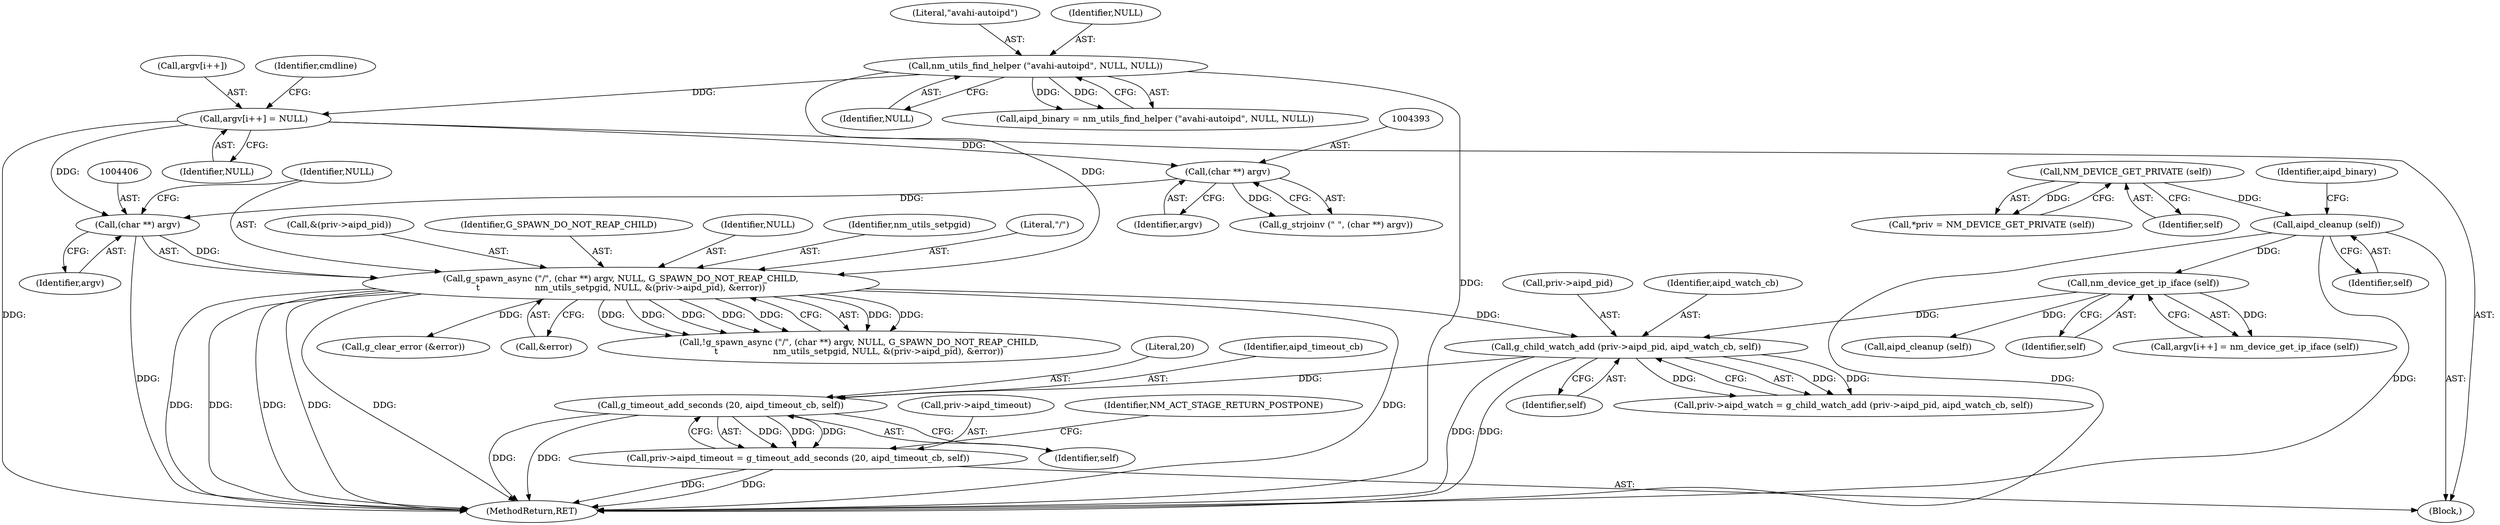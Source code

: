 digraph "0_NetworkManager_d5fc88e573fa58b93034b04d35a2454f5d28cad9@pointer" {
"1004460" [label="(Call,g_timeout_add_seconds (20, aipd_timeout_cb, self))"];
"1004450" [label="(Call,g_child_watch_add (priv->aipd_pid, aipd_watch_cb, self))"];
"1004403" [label="(Call,g_spawn_async (\"/\", (char **) argv, NULL, G_SPAWN_DO_NOT_REAP_CHILD,\n\t                    nm_utils_setpgid, NULL, &(priv->aipd_pid), &error))"];
"1004405" [label="(Call,(char **) argv)"];
"1004382" [label="(Call,argv[i++] = NULL)"];
"1004328" [label="(Call,nm_utils_find_helper (\"avahi-autoipd\", NULL, NULL))"];
"1004392" [label="(Call,(char **) argv)"];
"1004380" [label="(Call,nm_device_get_ip_iface (self))"];
"1004324" [label="(Call,aipd_cleanup (self))"];
"1004311" [label="(Call,NM_DEVICE_GET_PRIVATE (self))"];
"1004456" [label="(Call,priv->aipd_timeout = g_timeout_add_seconds (20, aipd_timeout_cb, self))"];
"1004331" [label="(Identifier,NULL)"];
"1004455" [label="(Identifier,self)"];
"1004437" [label="(Call,aipd_cleanup (self))"];
"1004446" [label="(Call,priv->aipd_watch = g_child_watch_add (priv->aipd_pid, aipd_watch_cb, self))"];
"1004434" [label="(Call,g_clear_error (&error))"];
"1004407" [label="(Identifier,argv)"];
"1004392" [label="(Call,(char **) argv)"];
"1004460" [label="(Call,g_timeout_add_seconds (20, aipd_timeout_cb, self))"];
"1004463" [label="(Identifier,self)"];
"1004456" [label="(Call,priv->aipd_timeout = g_timeout_add_seconds (20, aipd_timeout_cb, self))"];
"1004382" [label="(Call,argv[i++] = NULL)"];
"1004461" [label="(Literal,20)"];
"1004312" [label="(Identifier,self)"];
"1004309" [label="(Call,*priv = NM_DEVICE_GET_PRIVATE (self))"];
"1004457" [label="(Call,priv->aipd_timeout)"];
"1004383" [label="(Call,argv[i++])"];
"1004410" [label="(Identifier,nm_utils_setpgid)"];
"1004416" [label="(Call,&error)"];
"1004404" [label="(Literal,\"/\")"];
"1004327" [label="(Identifier,aipd_binary)"];
"1004412" [label="(Call,&(priv->aipd_pid))"];
"1004462" [label="(Identifier,aipd_timeout_cb)"];
"1004329" [label="(Literal,\"avahi-autoipd\")"];
"1004403" [label="(Call,g_spawn_async (\"/\", (char **) argv, NULL, G_SPAWN_DO_NOT_REAP_CHILD,\n\t                    nm_utils_setpgid, NULL, &(priv->aipd_pid), &error))"];
"1004380" [label="(Call,nm_device_get_ip_iface (self))"];
"1004408" [label="(Identifier,NULL)"];
"1004451" [label="(Call,priv->aipd_pid)"];
"1004307" [label="(Block,)"];
"1004324" [label="(Call,aipd_cleanup (self))"];
"1004389" [label="(Identifier,cmdline)"];
"1004381" [label="(Identifier,self)"];
"1004454" [label="(Identifier,aipd_watch_cb)"];
"1004402" [label="(Call,!g_spawn_async (\"/\", (char **) argv, NULL, G_SPAWN_DO_NOT_REAP_CHILD,\n\t                    nm_utils_setpgid, NULL, &(priv->aipd_pid), &error))"];
"1004394" [label="(Identifier,argv)"];
"1004311" [label="(Call,NM_DEVICE_GET_PRIVATE (self))"];
"1004465" [label="(Identifier,NM_ACT_STAGE_RETURN_POSTPONE)"];
"1004375" [label="(Call,argv[i++] = nm_device_get_ip_iface (self))"];
"1004450" [label="(Call,g_child_watch_add (priv->aipd_pid, aipd_watch_cb, self))"];
"1004387" [label="(Identifier,NULL)"];
"1004325" [label="(Identifier,self)"];
"1004409" [label="(Identifier,G_SPAWN_DO_NOT_REAP_CHILD)"];
"1004326" [label="(Call,aipd_binary = nm_utils_find_helper (\"avahi-autoipd\", NULL, NULL))"];
"1007368" [label="(MethodReturn,RET)"];
"1004411" [label="(Identifier,NULL)"];
"1004330" [label="(Identifier,NULL)"];
"1004405" [label="(Call,(char **) argv)"];
"1004328" [label="(Call,nm_utils_find_helper (\"avahi-autoipd\", NULL, NULL))"];
"1004390" [label="(Call,g_strjoinv (\" \", (char **) argv))"];
"1004460" -> "1004456"  [label="AST: "];
"1004460" -> "1004463"  [label="CFG: "];
"1004461" -> "1004460"  [label="AST: "];
"1004462" -> "1004460"  [label="AST: "];
"1004463" -> "1004460"  [label="AST: "];
"1004456" -> "1004460"  [label="CFG: "];
"1004460" -> "1007368"  [label="DDG: "];
"1004460" -> "1007368"  [label="DDG: "];
"1004460" -> "1004456"  [label="DDG: "];
"1004460" -> "1004456"  [label="DDG: "];
"1004460" -> "1004456"  [label="DDG: "];
"1004450" -> "1004460"  [label="DDG: "];
"1004450" -> "1004446"  [label="AST: "];
"1004450" -> "1004455"  [label="CFG: "];
"1004451" -> "1004450"  [label="AST: "];
"1004454" -> "1004450"  [label="AST: "];
"1004455" -> "1004450"  [label="AST: "];
"1004446" -> "1004450"  [label="CFG: "];
"1004450" -> "1007368"  [label="DDG: "];
"1004450" -> "1007368"  [label="DDG: "];
"1004450" -> "1004446"  [label="DDG: "];
"1004450" -> "1004446"  [label="DDG: "];
"1004450" -> "1004446"  [label="DDG: "];
"1004403" -> "1004450"  [label="DDG: "];
"1004380" -> "1004450"  [label="DDG: "];
"1004403" -> "1004402"  [label="AST: "];
"1004403" -> "1004416"  [label="CFG: "];
"1004404" -> "1004403"  [label="AST: "];
"1004405" -> "1004403"  [label="AST: "];
"1004408" -> "1004403"  [label="AST: "];
"1004409" -> "1004403"  [label="AST: "];
"1004410" -> "1004403"  [label="AST: "];
"1004411" -> "1004403"  [label="AST: "];
"1004412" -> "1004403"  [label="AST: "];
"1004416" -> "1004403"  [label="AST: "];
"1004402" -> "1004403"  [label="CFG: "];
"1004403" -> "1007368"  [label="DDG: "];
"1004403" -> "1007368"  [label="DDG: "];
"1004403" -> "1007368"  [label="DDG: "];
"1004403" -> "1007368"  [label="DDG: "];
"1004403" -> "1007368"  [label="DDG: "];
"1004403" -> "1007368"  [label="DDG: "];
"1004403" -> "1004402"  [label="DDG: "];
"1004403" -> "1004402"  [label="DDG: "];
"1004403" -> "1004402"  [label="DDG: "];
"1004403" -> "1004402"  [label="DDG: "];
"1004403" -> "1004402"  [label="DDG: "];
"1004403" -> "1004402"  [label="DDG: "];
"1004403" -> "1004402"  [label="DDG: "];
"1004405" -> "1004403"  [label="DDG: "];
"1004328" -> "1004403"  [label="DDG: "];
"1004403" -> "1004434"  [label="DDG: "];
"1004405" -> "1004407"  [label="CFG: "];
"1004406" -> "1004405"  [label="AST: "];
"1004407" -> "1004405"  [label="AST: "];
"1004408" -> "1004405"  [label="CFG: "];
"1004405" -> "1007368"  [label="DDG: "];
"1004382" -> "1004405"  [label="DDG: "];
"1004392" -> "1004405"  [label="DDG: "];
"1004382" -> "1004307"  [label="AST: "];
"1004382" -> "1004387"  [label="CFG: "];
"1004383" -> "1004382"  [label="AST: "];
"1004387" -> "1004382"  [label="AST: "];
"1004389" -> "1004382"  [label="CFG: "];
"1004382" -> "1007368"  [label="DDG: "];
"1004328" -> "1004382"  [label="DDG: "];
"1004382" -> "1004392"  [label="DDG: "];
"1004328" -> "1004326"  [label="AST: "];
"1004328" -> "1004331"  [label="CFG: "];
"1004329" -> "1004328"  [label="AST: "];
"1004330" -> "1004328"  [label="AST: "];
"1004331" -> "1004328"  [label="AST: "];
"1004326" -> "1004328"  [label="CFG: "];
"1004328" -> "1007368"  [label="DDG: "];
"1004328" -> "1004326"  [label="DDG: "];
"1004328" -> "1004326"  [label="DDG: "];
"1004392" -> "1004390"  [label="AST: "];
"1004392" -> "1004394"  [label="CFG: "];
"1004393" -> "1004392"  [label="AST: "];
"1004394" -> "1004392"  [label="AST: "];
"1004390" -> "1004392"  [label="CFG: "];
"1004392" -> "1004390"  [label="DDG: "];
"1004380" -> "1004375"  [label="AST: "];
"1004380" -> "1004381"  [label="CFG: "];
"1004381" -> "1004380"  [label="AST: "];
"1004375" -> "1004380"  [label="CFG: "];
"1004380" -> "1004375"  [label="DDG: "];
"1004324" -> "1004380"  [label="DDG: "];
"1004380" -> "1004437"  [label="DDG: "];
"1004324" -> "1004307"  [label="AST: "];
"1004324" -> "1004325"  [label="CFG: "];
"1004325" -> "1004324"  [label="AST: "];
"1004327" -> "1004324"  [label="CFG: "];
"1004324" -> "1007368"  [label="DDG: "];
"1004324" -> "1007368"  [label="DDG: "];
"1004311" -> "1004324"  [label="DDG: "];
"1004311" -> "1004309"  [label="AST: "];
"1004311" -> "1004312"  [label="CFG: "];
"1004312" -> "1004311"  [label="AST: "];
"1004309" -> "1004311"  [label="CFG: "];
"1004311" -> "1004309"  [label="DDG: "];
"1004456" -> "1004307"  [label="AST: "];
"1004457" -> "1004456"  [label="AST: "];
"1004465" -> "1004456"  [label="CFG: "];
"1004456" -> "1007368"  [label="DDG: "];
"1004456" -> "1007368"  [label="DDG: "];
}
